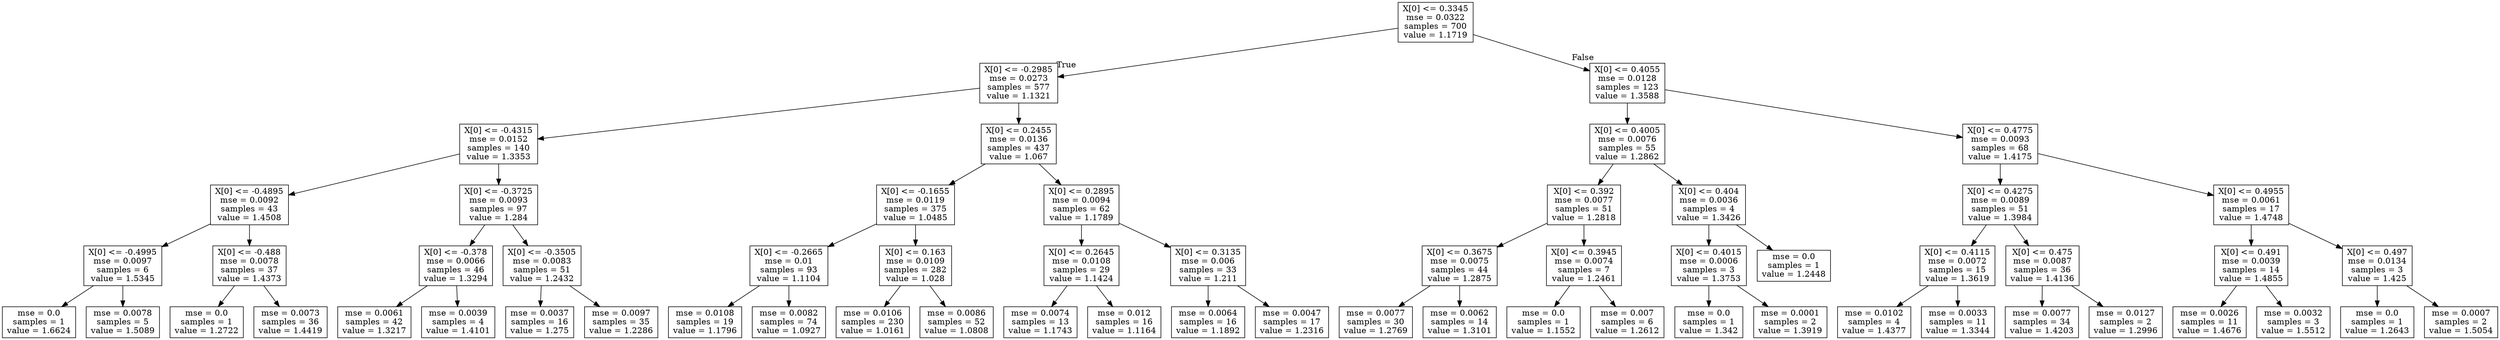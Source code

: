 digraph Tree {
node [shape=box] ;
0 [label="X[0] <= 0.3345\nmse = 0.0322\nsamples = 700\nvalue = 1.1719"] ;
1 [label="X[0] <= -0.2985\nmse = 0.0273\nsamples = 577\nvalue = 1.1321"] ;
0 -> 1 [labeldistance=2.5, labelangle=45, headlabel="True"] ;
2 [label="X[0] <= -0.4315\nmse = 0.0152\nsamples = 140\nvalue = 1.3353"] ;
1 -> 2 ;
3 [label="X[0] <= -0.4895\nmse = 0.0092\nsamples = 43\nvalue = 1.4508"] ;
2 -> 3 ;
4 [label="X[0] <= -0.4995\nmse = 0.0097\nsamples = 6\nvalue = 1.5345"] ;
3 -> 4 ;
5 [label="mse = 0.0\nsamples = 1\nvalue = 1.6624"] ;
4 -> 5 ;
6 [label="mse = 0.0078\nsamples = 5\nvalue = 1.5089"] ;
4 -> 6 ;
7 [label="X[0] <= -0.488\nmse = 0.0078\nsamples = 37\nvalue = 1.4373"] ;
3 -> 7 ;
8 [label="mse = 0.0\nsamples = 1\nvalue = 1.2722"] ;
7 -> 8 ;
9 [label="mse = 0.0073\nsamples = 36\nvalue = 1.4419"] ;
7 -> 9 ;
10 [label="X[0] <= -0.3725\nmse = 0.0093\nsamples = 97\nvalue = 1.284"] ;
2 -> 10 ;
11 [label="X[0] <= -0.378\nmse = 0.0066\nsamples = 46\nvalue = 1.3294"] ;
10 -> 11 ;
12 [label="mse = 0.0061\nsamples = 42\nvalue = 1.3217"] ;
11 -> 12 ;
13 [label="mse = 0.0039\nsamples = 4\nvalue = 1.4101"] ;
11 -> 13 ;
14 [label="X[0] <= -0.3505\nmse = 0.0083\nsamples = 51\nvalue = 1.2432"] ;
10 -> 14 ;
15 [label="mse = 0.0037\nsamples = 16\nvalue = 1.275"] ;
14 -> 15 ;
16 [label="mse = 0.0097\nsamples = 35\nvalue = 1.2286"] ;
14 -> 16 ;
17 [label="X[0] <= 0.2455\nmse = 0.0136\nsamples = 437\nvalue = 1.067"] ;
1 -> 17 ;
18 [label="X[0] <= -0.1655\nmse = 0.0119\nsamples = 375\nvalue = 1.0485"] ;
17 -> 18 ;
19 [label="X[0] <= -0.2665\nmse = 0.01\nsamples = 93\nvalue = 1.1104"] ;
18 -> 19 ;
20 [label="mse = 0.0108\nsamples = 19\nvalue = 1.1796"] ;
19 -> 20 ;
21 [label="mse = 0.0082\nsamples = 74\nvalue = 1.0927"] ;
19 -> 21 ;
22 [label="X[0] <= 0.163\nmse = 0.0109\nsamples = 282\nvalue = 1.028"] ;
18 -> 22 ;
23 [label="mse = 0.0106\nsamples = 230\nvalue = 1.0161"] ;
22 -> 23 ;
24 [label="mse = 0.0086\nsamples = 52\nvalue = 1.0808"] ;
22 -> 24 ;
25 [label="X[0] <= 0.2895\nmse = 0.0094\nsamples = 62\nvalue = 1.1789"] ;
17 -> 25 ;
26 [label="X[0] <= 0.2645\nmse = 0.0108\nsamples = 29\nvalue = 1.1424"] ;
25 -> 26 ;
27 [label="mse = 0.0074\nsamples = 13\nvalue = 1.1743"] ;
26 -> 27 ;
28 [label="mse = 0.012\nsamples = 16\nvalue = 1.1164"] ;
26 -> 28 ;
29 [label="X[0] <= 0.3135\nmse = 0.006\nsamples = 33\nvalue = 1.211"] ;
25 -> 29 ;
30 [label="mse = 0.0064\nsamples = 16\nvalue = 1.1892"] ;
29 -> 30 ;
31 [label="mse = 0.0047\nsamples = 17\nvalue = 1.2316"] ;
29 -> 31 ;
32 [label="X[0] <= 0.4055\nmse = 0.0128\nsamples = 123\nvalue = 1.3588"] ;
0 -> 32 [labeldistance=2.5, labelangle=-45, headlabel="False"] ;
33 [label="X[0] <= 0.4005\nmse = 0.0076\nsamples = 55\nvalue = 1.2862"] ;
32 -> 33 ;
34 [label="X[0] <= 0.392\nmse = 0.0077\nsamples = 51\nvalue = 1.2818"] ;
33 -> 34 ;
35 [label="X[0] <= 0.3675\nmse = 0.0075\nsamples = 44\nvalue = 1.2875"] ;
34 -> 35 ;
36 [label="mse = 0.0077\nsamples = 30\nvalue = 1.2769"] ;
35 -> 36 ;
37 [label="mse = 0.0062\nsamples = 14\nvalue = 1.3101"] ;
35 -> 37 ;
38 [label="X[0] <= 0.3945\nmse = 0.0074\nsamples = 7\nvalue = 1.2461"] ;
34 -> 38 ;
39 [label="mse = 0.0\nsamples = 1\nvalue = 1.1552"] ;
38 -> 39 ;
40 [label="mse = 0.007\nsamples = 6\nvalue = 1.2612"] ;
38 -> 40 ;
41 [label="X[0] <= 0.404\nmse = 0.0036\nsamples = 4\nvalue = 1.3426"] ;
33 -> 41 ;
42 [label="X[0] <= 0.4015\nmse = 0.0006\nsamples = 3\nvalue = 1.3753"] ;
41 -> 42 ;
43 [label="mse = 0.0\nsamples = 1\nvalue = 1.342"] ;
42 -> 43 ;
44 [label="mse = 0.0001\nsamples = 2\nvalue = 1.3919"] ;
42 -> 44 ;
45 [label="mse = 0.0\nsamples = 1\nvalue = 1.2448"] ;
41 -> 45 ;
46 [label="X[0] <= 0.4775\nmse = 0.0093\nsamples = 68\nvalue = 1.4175"] ;
32 -> 46 ;
47 [label="X[0] <= 0.4275\nmse = 0.0089\nsamples = 51\nvalue = 1.3984"] ;
46 -> 47 ;
48 [label="X[0] <= 0.4115\nmse = 0.0072\nsamples = 15\nvalue = 1.3619"] ;
47 -> 48 ;
49 [label="mse = 0.0102\nsamples = 4\nvalue = 1.4377"] ;
48 -> 49 ;
50 [label="mse = 0.0033\nsamples = 11\nvalue = 1.3344"] ;
48 -> 50 ;
51 [label="X[0] <= 0.475\nmse = 0.0087\nsamples = 36\nvalue = 1.4136"] ;
47 -> 51 ;
52 [label="mse = 0.0077\nsamples = 34\nvalue = 1.4203"] ;
51 -> 52 ;
53 [label="mse = 0.0127\nsamples = 2\nvalue = 1.2996"] ;
51 -> 53 ;
54 [label="X[0] <= 0.4955\nmse = 0.0061\nsamples = 17\nvalue = 1.4748"] ;
46 -> 54 ;
55 [label="X[0] <= 0.491\nmse = 0.0039\nsamples = 14\nvalue = 1.4855"] ;
54 -> 55 ;
56 [label="mse = 0.0026\nsamples = 11\nvalue = 1.4676"] ;
55 -> 56 ;
57 [label="mse = 0.0032\nsamples = 3\nvalue = 1.5512"] ;
55 -> 57 ;
58 [label="X[0] <= 0.497\nmse = 0.0134\nsamples = 3\nvalue = 1.425"] ;
54 -> 58 ;
59 [label="mse = 0.0\nsamples = 1\nvalue = 1.2643"] ;
58 -> 59 ;
60 [label="mse = 0.0007\nsamples = 2\nvalue = 1.5054"] ;
58 -> 60 ;
}